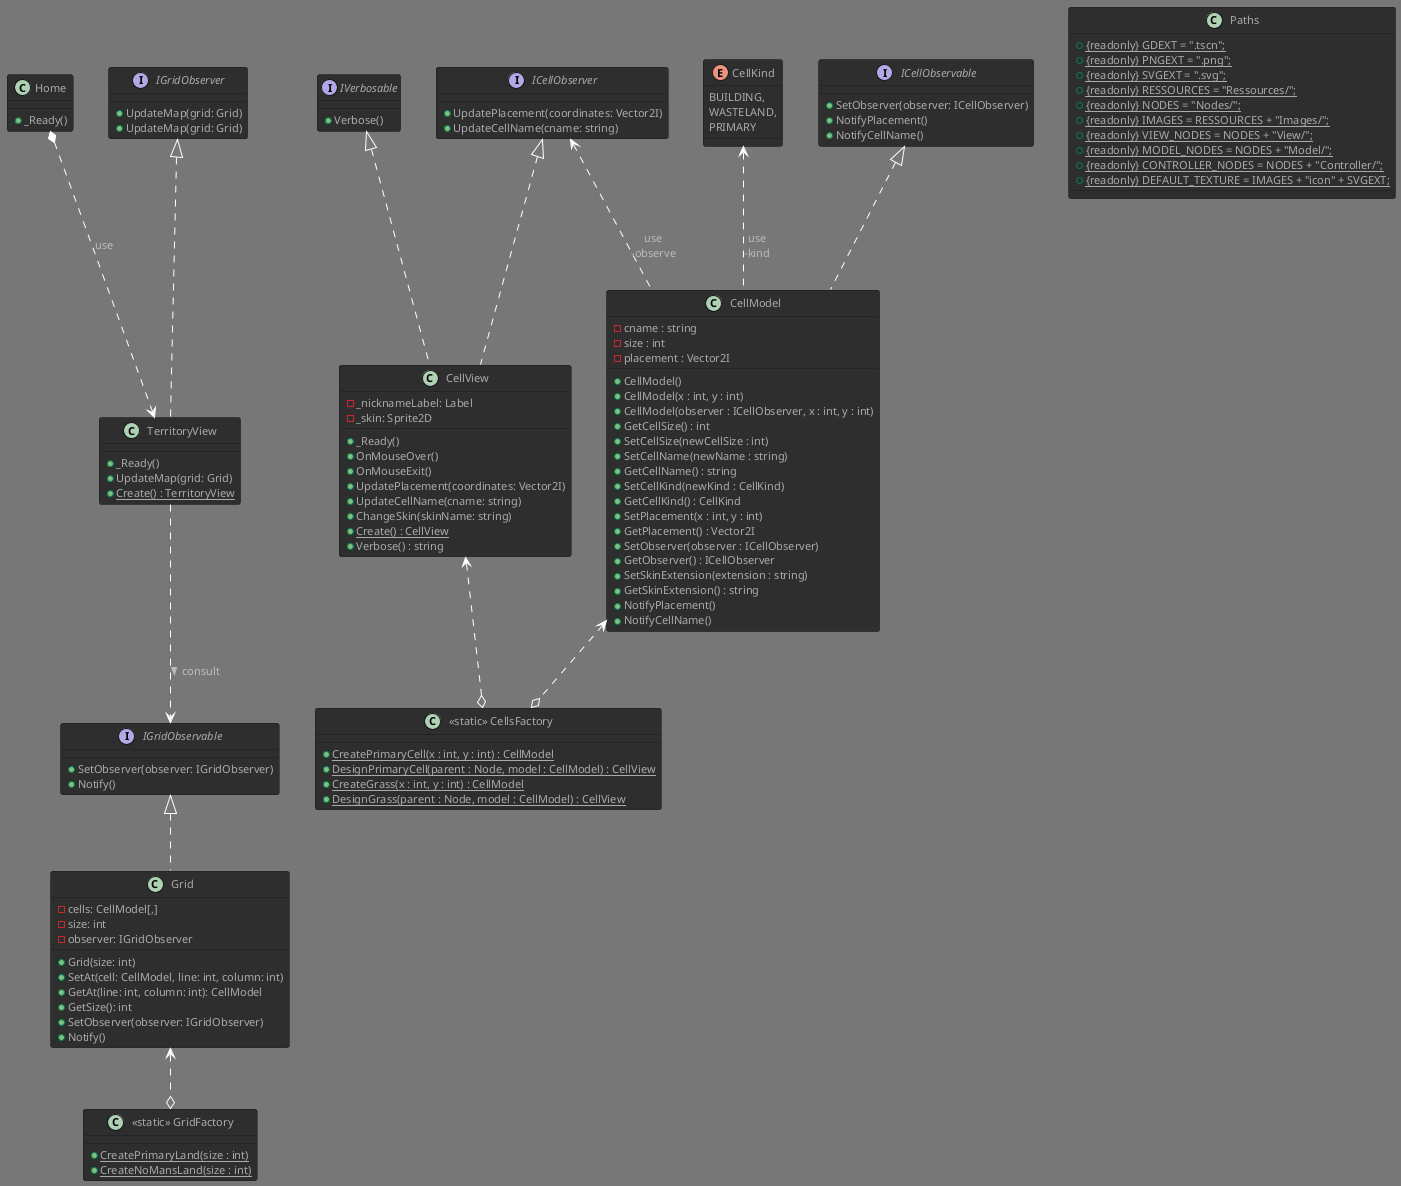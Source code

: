 @startuml
!theme reddress-darkgreen

class Home{
    + _Ready()
}
Home *..> TerritoryView : use

interface IVerbosable{
    + Verbose()
}

class Paths{
    + {static} {readonly} GDEXT = ".tscn";
    + {static} {readonly} PNGEXT = ".png";
    + {static} {readonly} SVGEXT = ".svg";
    + {static} {readonly} RESSOURCES = "Ressources/";
    + {static} {readonly} NODES = "Nodes/";
    + {static} {readonly} IMAGES = RESSOURCES + "Images/";
    + {static} {readonly} VIEW_NODES = NODES + "View/";
    + {static} {readonly} MODEL_NODES = NODES + "Model/";
    + {static} {readonly} CONTROLLER_NODES = NODES + "Controller/";
    + {static} {readonly} DEFAULT_TEXTURE = IMAGES + "icon" + SVGEXT;
}

enum CellKind{
    BUILDING,
    WASTELAND,
    PRIMARY
}

class CellModel implements ICellObservable {
    - cname : string
    - size : int
    - placement : Vector2I
    + CellModel()
    + CellModel(x : int, y : int)
    + CellModel(observer : ICellObserver, x : int, y : int)
    + GetCellSize() : int
    + SetCellSize(newCellSize : int)
    + SetCellName(newName : string)
    + GetCellName() : string
    + SetCellKind(newKind : CellKind)
    + GetCellKind() : CellKind
    + SetPlacement(x : int, y : int)
    + GetPlacement() : Vector2I
    + SetObserver(observer : ICellObserver)
    + GetObserver() : ICellObserver
    + SetSkinExtension(extension : string)
    + GetSkinExtension() : string
    + NotifyPlacement()
    + NotifyCellName()
}
CellKind <.. CellModel : use\n-kind
ICellObserver <.. CellModel : use\n-observe

class Grid implements IGridObservable {
    - cells: CellModel[,]
    - size: int
    - observer: IGridObserver

    + Grid(size: int)
    + SetAt(cell: CellModel, line: int, column: int)
    + GetAt(line: int, column: int): CellModel
    + GetSize(): int
    + SetObserver(observer: IGridObserver)
    + Notify()
}

interface IGridObserver {
    + UpdateMap(grid: Grid)
}

interface ICellObservable {
    + SetObserver(observer: ICellObserver)
    + NotifyPlacement()
    + NotifyCellName()
}

interface ICellObserver {
    + UpdatePlacement(coordinates: Vector2I)
    + UpdateCellName(cname: string)
}

interface IGridObserver {
    + UpdateMap(grid: Grid)
}

interface IGridObservable {
    + SetObserver(observer: IGridObserver)
    + Notify()
}

class CellView implements ICellObserver, IVerbosable {
    - _nicknameLabel: Label
    - _skin: Sprite2D

    + _Ready() 
    + OnMouseOver() 
    + OnMouseExit() 
    + UpdatePlacement(coordinates: Vector2I) 
    + UpdateCellName(cname: string) 
    + ChangeSkin(skinName: string) 
    + {static} Create() : CellView
    + Verbose() : string
}

class TerritoryView implements IGridObserver {
    + _Ready() 
    + UpdateMap(grid: Grid)
    + {static} Create() : TerritoryView
}
TerritoryView ..> IGridObservable : > consult

class "<<static>> GridFactory" as GridFactory{
    + {static} CreatePrimaryLand(size : int)
    + {static} CreateNoMansLand(size : int)
}
Grid <..o GridFactory

class "<<static>> CellsFactory" as CellsFactory{
    + {static} CreatePrimaryCell(x : int, y : int) : CellModel
    + {static} DesignPrimaryCell(parent : Node, model : CellModel) : CellView
    + {static} CreateGrass(x : int, y : int) : CellModel
    + {static} DesignGrass(parent : Node, model : CellModel) : CellView
}
CellModel <..o CellsFactory
CellView <..o CellsFactory

@enduml

